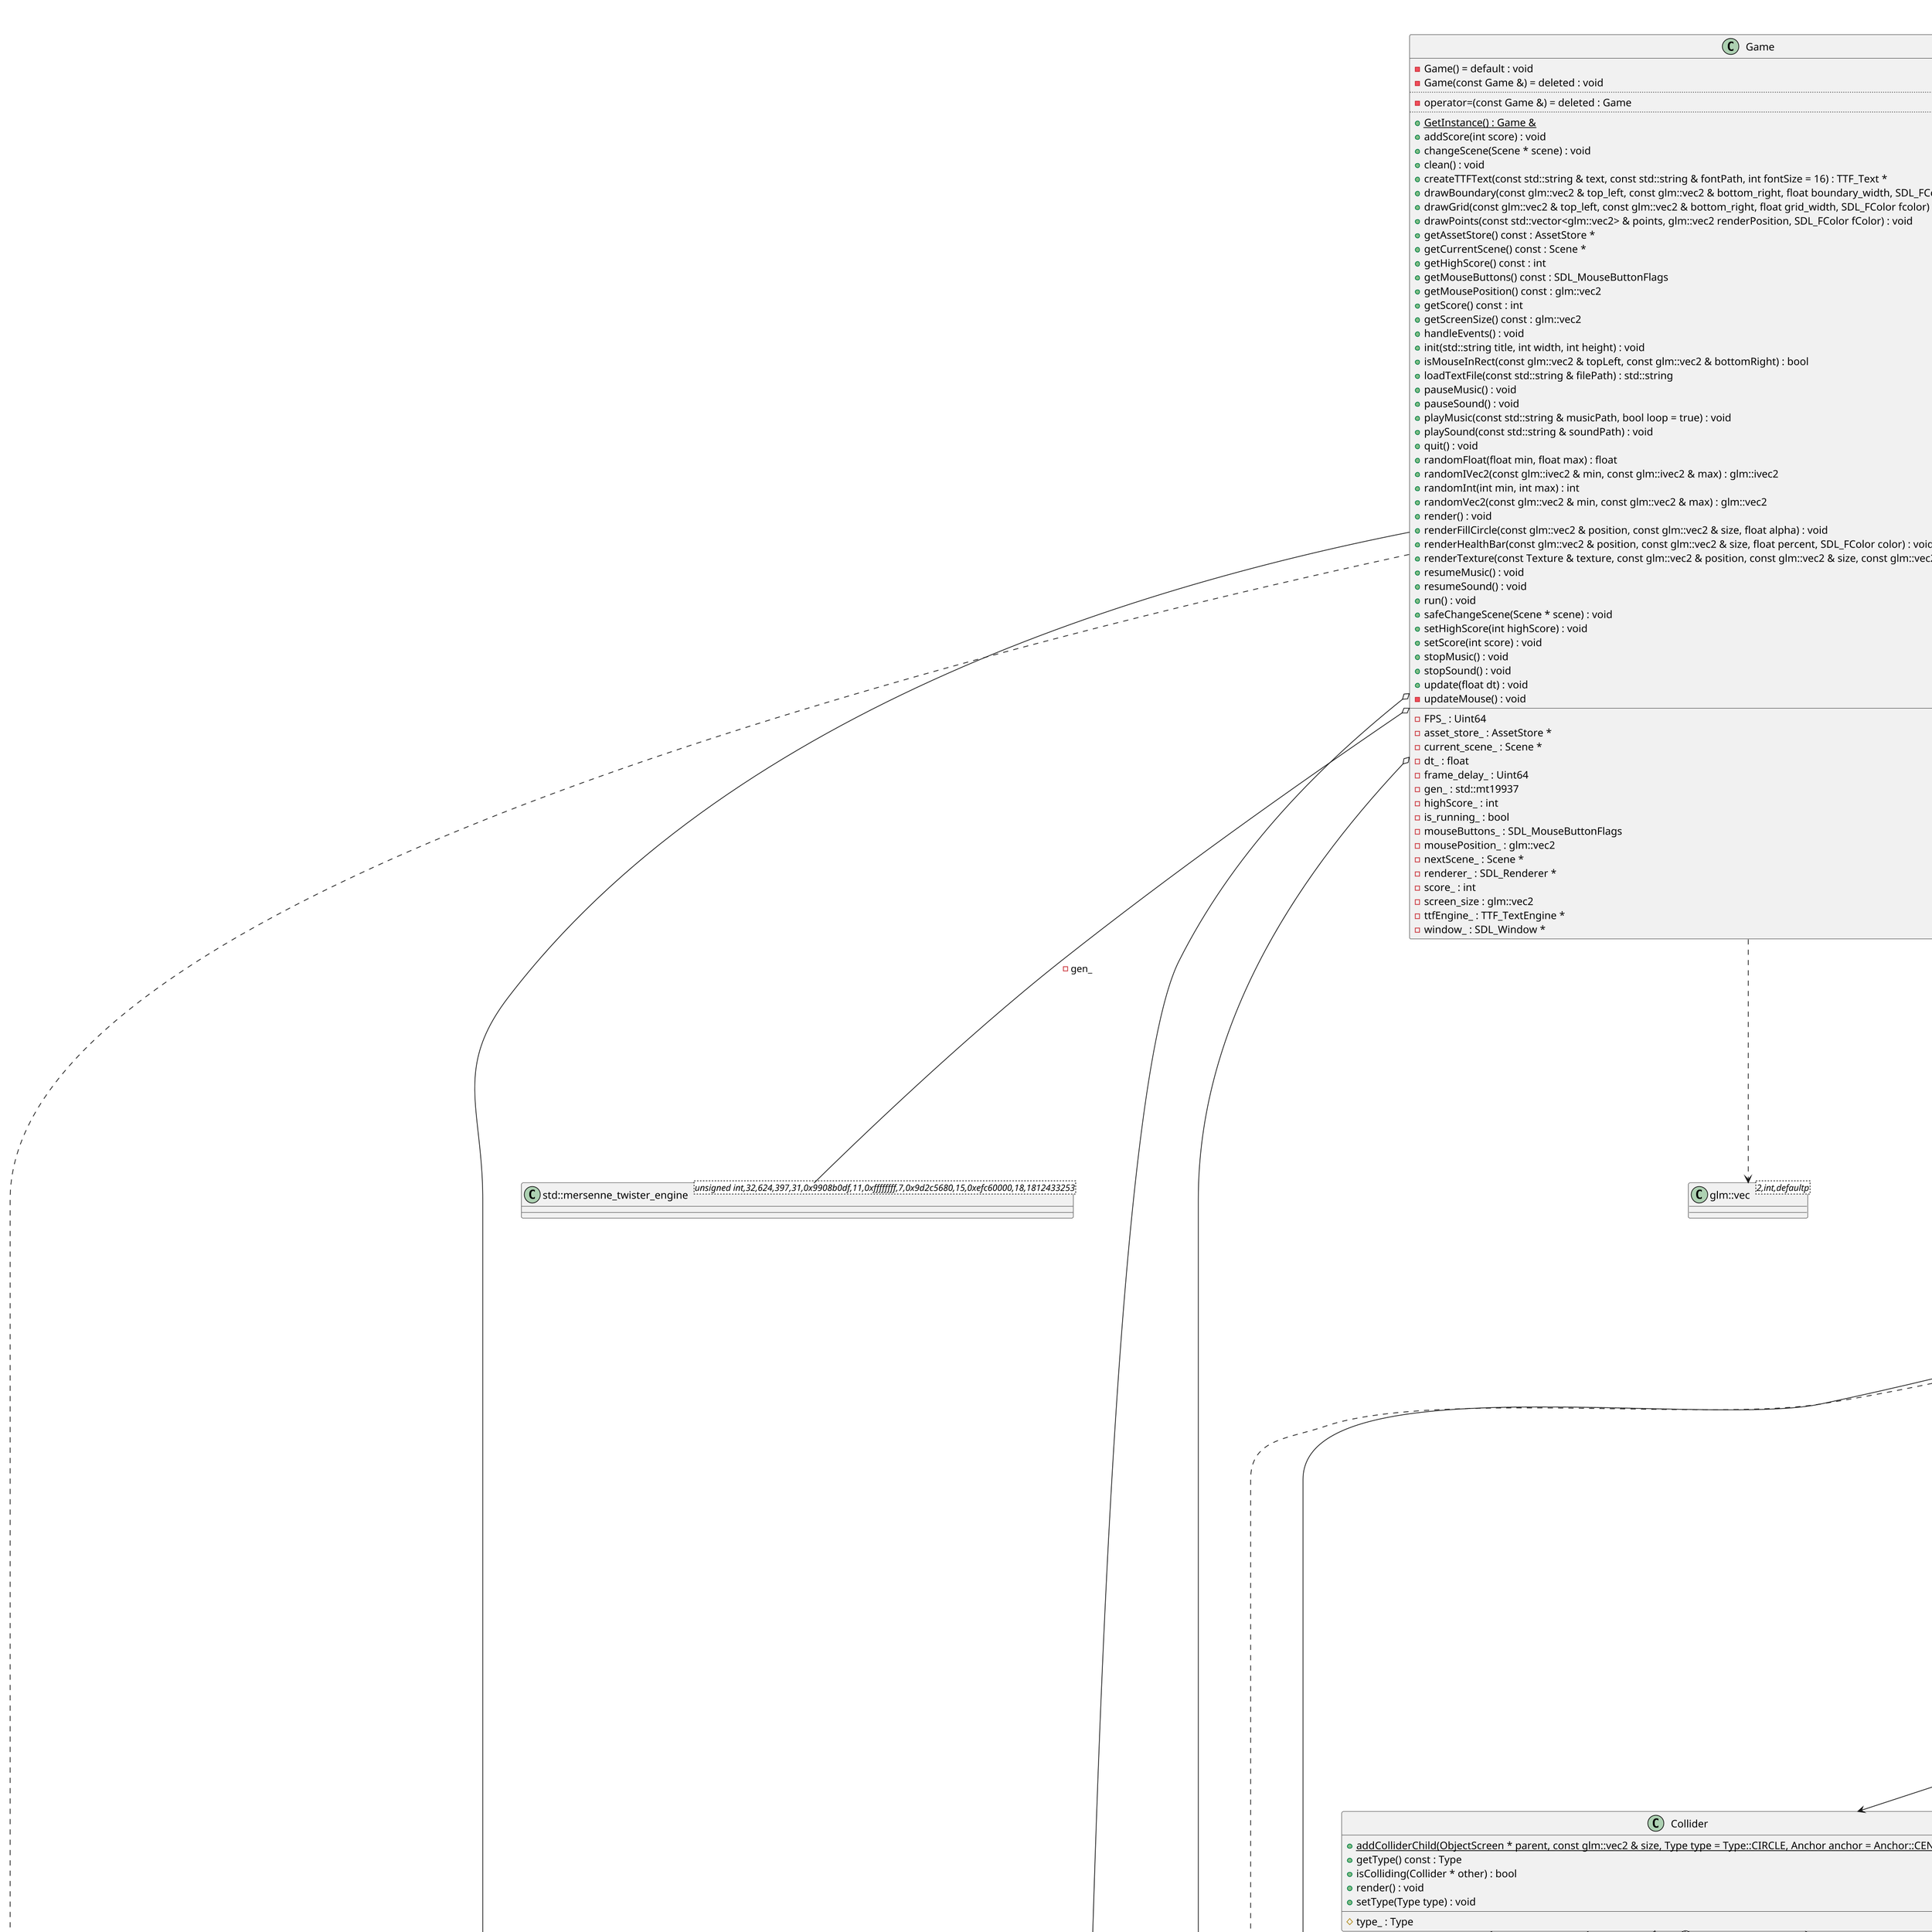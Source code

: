 @startuml
@startuml class_diagram.puml
skinparam dpi 150
title Class Diagram - ghost escape
class "std::char_traits<char>" as C_0007500688229146332176
class C_0007500688229146332176 {
__
}
class "std::allocator<char>" as C_0000465838628272370621
class C_0000465838628272370621 {
__
}
class "std::string" as C_0005016775666417918015
class C_0005016775666417918015 {
__
}
class "std::unordered_map<std::string,SDL_Texture *>" as C_0000011968990864334302
class C_0000011968990864334302 {
__
}
class "std::unordered_map<std::string,Mix_Chunk *>" as C_0013307056359240084357
class C_0013307056359240084357 {
__
}
class "std::unordered_map<std::string,Mix_Music *>" as C_0013904579895003486923
class C_0013904579895003486923 {
__
}
class "std::unordered_map<std::string,TTF_Font *>" as C_0002411295535020352241
class C_0002411295535020352241 {
__
}
class "std::vector<glm::vec<2,float,defaultp>>" as C_0016478867706980410130
class C_0016478867706980410130 {
__
}
class "std::mersenne_twister_engine<unsigned int,32,624,397,31,0x9908b0df,11,0xffffffff,7,0x9d2c5680,15,0xefc60000,18,1812433253>" as C_0003048801440335063312
class C_0003048801440335063312 {
__
}
class "std::vector<Object *>" as C_0016645037678902051208
class C_0016645037678902051208 {
__
}
class "std::vector<ObjectWorld *>" as C_0015751266116942030172
class C_0015751266116942030172 {
__
}
class "std::vector<ObjectScreen *>" as C_0004008560204300580412
class C_0004008560204300580412 {
__
}
class "glm::vec<2,float,defaultp>" as C_0007604850517176651306
class C_0007604850517176651306 {
__
}
class "glm::vec<2,int,defaultp>" as C_0008929204938186879833
class C_0008929204938186879833 {
__
}
class "AssetStore" as C_0010946736915252653556
class C_0010946736915252653556 {
+AssetStore(SDL_Renderer * renderer) : void
+~AssetStore() = default : void
..
+clean() : void
+getFont(const std::string & filePath, int fontSize) : TTF_Font *
+getMusic(const std::string & filePath) : Mix_Music *
+getSound(const std::string & filePath) : Mix_Chunk *
+getTexture(const std::string & filePath) : SDL_Texture *
+loadFont(const std::string & filePath, int fontSize) : void
+loadMusic(const std::string & filePath) : void
+loadSound(const std::string & filePath) : void
+loadTexture(const std::string & filePath) : void
__
-fonts_ : std::unordered_map<std::string,TTF_Font *>
-musics_ : std::unordered_map<std::string,Mix_Music *>
-renderer_ : SDL_Renderer *
-sounds_ : std::unordered_map<std::string,Mix_Chunk *>
-textures_ : std::unordered_map<std::string,SDL_Texture *>
}
class "Game" as C_0013071880978633431303
class C_0013071880978633431303 {
-Game() = default : void
-Game(const Game &) = deleted : void
..
-operator=(const Game &) = deleted : Game
..
{static} +GetInstance() : Game &
+addScore(int score) : void
+changeScene(Scene * scene) : void
+clean() : void
+createTTFText(const std::string & text, const std::string & fontPath, int fontSize = 16) : TTF_Text *
+drawBoundary(const glm::vec2 & top_left, const glm::vec2 & bottom_right, float boundary_width, SDL_FColor fcolor) : void
+drawGrid(const glm::vec2 & top_left, const glm::vec2 & bottom_right, float grid_width, SDL_FColor fcolor) : void
+drawPoints(const std::vector<glm::vec2> & points, glm::vec2 renderPosition, SDL_FColor fColor) : void
+getAssetStore() const : AssetStore *
+getCurrentScene() const : Scene *
+getHighScore() const : int
+getMouseButtons() const : SDL_MouseButtonFlags
+getMousePosition() const : glm::vec2
+getScore() const : int
+getScreenSize() const : glm::vec2
+handleEvents() : void
+init(std::string title, int width, int height) : void
+isMouseInRect(const glm::vec2 & topLeft, const glm::vec2 & bottomRight) : bool
+loadTextFile(const std::string & filePath) : std::string
+pauseMusic() : void
+pauseSound() : void
+playMusic(const std::string & musicPath, bool loop = true) : void
+playSound(const std::string & soundPath) : void
+quit() : void
+randomFloat(float min, float max) : float
+randomIVec2(const glm::ivec2 & min, const glm::ivec2 & max) : glm::ivec2
+randomInt(int min, int max) : int
+randomVec2(const glm::vec2 & min, const glm::vec2 & max) : glm::vec2
+render() : void
+renderFillCircle(const glm::vec2 & position, const glm::vec2 & size, float alpha) : void
+renderHealthBar(const glm::vec2 & position, const glm::vec2 & size, float percent, SDL_FColor color) : void
+renderTexture(const Texture & texture, const glm::vec2 & position, const glm::vec2 & size, const glm::vec2 & mask = glm::vec2(1.f)) : void
+resumeMusic() : void
+resumeSound() : void
+run() : void
+safeChangeScene(Scene * scene) : void
+setHighScore(int highScore) : void
+setScore(int score) : void
+stopMusic() : void
+stopSound() : void
+update(float dt) : void
-updateMouse() : void
__
-FPS_ : Uint64
-asset_store_ : AssetStore *
-current_scene_ : Scene *
-dt_ : float
-frame_delay_ : Uint64
-gen_ : std::mt19937
-highScore_ : int
-is_running_ : bool
-mouseButtons_ : SDL_MouseButtonFlags
-mousePosition_ : glm::vec2
-nextScene_ : Scene *
-renderer_ : SDL_Renderer *
-score_ : int
-screen_size : glm::vec2
-ttfEngine_ : TTF_TextEngine *
-window_ : SDL_Window *
}
enum "ObjectType" as C_0001183627799922185786
enum C_0001183627799922185786 {
NONE
OBJECT_SCREEN
OBJECT_WORLD
ENEMY
}
enum "Anchor" as C_0013762889136459662452
enum C_0013762889136459662452 {
NONE
TOP_LEFT
TOP_CENTER
TOP_RIGHT
CENTER_LEFT
CENTER
CENTER_RIGHT
BOTTOM_LEFT
BOTTOM_CENTER
BOTTOM_RIGHT
}
class "Object" as C_0008287048469554089178
class C_0008287048469554089178 {
+Object() = default : void
+~Object() = default : void
..
+addChild(Object * child) : void
+clean() : void
+getType() const : ObjectType
+handleEvents(SDL_Event & event) : bool
+init() : void
+isActive() const : bool
+isNeedRemove() const : bool
+removeChild(Object * child) : void
+render() : void
+safeAddChild(Object * child) : void
+setActive(bool active) : void
+setIsNeedRemove(bool needRemove) : void
+setType(ObjectType type) : void
+update(float deltaTime) : void
__
#children_ : std::vector<Object *>
#game_ : Game &
#isNeedRemove_ : bool
#is_active_ : bool
#objectToAdd_ : std::vector<Object *>
#type_ : ObjectType
}
class "ObjectScreen" as C_0005636473661436470598
class C_0005636473661436470598 {
+getRenderPosition() const : glm::vec2
+getWorldPosition() const : glm::vec2
+init() : void
+setRenderPosition(const glm::vec2 & position) : void
__
#render_position_ : glm::vec2
}
class "ObjectAffiliate" as C_0008545194784379918837
class C_0008545194784379918837 {
+ObjectAffiliate() = default : void
+~ObjectAffiliate() = default : void
..
+getAnchor() const : Anchor
+getOffset() const : glm::vec2
+getParent() const : ObjectScreen *
+getSize() const : glm::vec2
+setAnchor(Anchor anchor) : void
+setOffset(const glm::vec2 & offset) : void
+setOffsetByAnchor(Anchor anchor) : void
+setParent(ObjectScreen * parent) : void
+setScale(float scale) : void
+setSize(const glm::vec2 & size) : void
__
#anchor_ : Anchor
#offset_ : glm::vec2
#parent_ : ObjectScreen *
#size_ : glm::vec2
}
class "Collider" as C_0014710440344490690589
class C_0014710440344490690589 {
{static} +addColliderChild(ObjectScreen * parent, const glm::vec2 & size, Type type = Type::CIRCLE, Anchor anchor = Anchor::CENTER) : Collider *
+getType() const : Type
+isColliding(Collider * other) : bool
+render() : void
+setType(Type type) : void
__
#type_ : Type
}
enum "Collider::Type" as C_0001399864998835700515
enum C_0001399864998835700515 {
CIRCLE
RECTANGLE
}
class "ObjectWorld" as C_0004190885704642774566
class C_0004190885704642774566 {
+getCollider() const : Collider *
+getWorldPosition() const : glm::vec2
+init() : void
+setCollider(Collider * collider) : void
+setRenderPosition(const glm::vec2 & position) : void
+setWorldPosition(const glm::vec2 & position) : void
+takeDamage(float damage) : void
+update(float deltaTime) : void
__
#collider_ : Collider *
#world_position_ : glm::vec2
}
class "Actor" as C_0017898892907908295482
class C_0017898892907908295482 {
+getHealthBar() : AffiliateBar *
+getMaxSpeed() const : float
+getStats() const : Stats *
+getVelocity() const : glm::vec2
+isAlive() const : bool
+move(float deltaTime) : void
+setHealthBar(AffiliateBar * healthBar) : void
+setMaxSpeed(float max_speed) : void
+setStats(Stats * stats) : void
+setVelocity(const glm::vec2 & velocity) : void
+takeDamage(float amount) : void
+update(float delta) : void
-updateHealthBar() : void
__
#healthBar_ : AffiliateBar *
#max_speed_ : float
#stats_ : Stats *
#velocity_ : glm::vec2
}
class "Texture" as C_0002829778445906215252
class C_0002829778445906215252 {
+Texture() = default : void
+Texture(const std::string & file_path) : void
__
+angle : float
+is_flipped : bool
+src_rect : SDL_FRect
+texture : SDL_Texture *
}
class "Sprite" as C_0017555429528309779676
class C_0017555429528309779676 {
{static} +addSpriteChild(ObjectScreen * parent, const std::string & file_path, float scale = 1.f, Anchor anchor = Anchor::CENTER) : Sprite *
+getAngle() const : float
+getFlip() const : bool
+getPercentage() const : glm::vec2
+getTexture() : Texture
+isFinished() const : bool
+render() : void
+setAngle(float angle) : void
+setFinished(bool finished) : void
+setFlip(bool flip) : void
+setPercentage(const glm::vec2 & percentage) : void
+setTexture(const Texture & texture) : void
__
#isFinished_ : bool
#percentage_ : glm::vec2
#texture_ : Texture
}
class "SpriteAnimation" as C_0014035470528916335706
class C_0014035470528916335706 {
{static} +addSpriteAnimationChild(ObjectScreen * parent, const std::string & file_path, float scale = 1.f, Anchor anchor = Anchor::CENTER) : SpriteAnimation *
+getCurrentFrame() const : int
+getFPS() const : int
+getFrameTimer() const : float
+getTotalFrames() const : int
+isLoop() const : bool
+setCurrentFrame(int frame) : void
+setFPS(int fps) : void
+setFrameTimer(float timer) : void
+setLoop(bool loop) : void
+setTexture(const Texture & texture) : void
+setTotalFrames(int frames) : void
+update(float delta_time) : void
__
-current_frame_ : int
-fps_ : int
-frame_timer : float
-isLoop_ : bool
-total_frames_ : int
}
class "Timer" as C_0016540721780518084962
class C_0016540721780518084962 {
{static} +addTimerChild(Object * parent, float interval = 3.f) : Timer *
+getInterval() const : float
+getProgress() : float
+getTimer() const : float
+setInterval(float interval) : void
+setTimer(float timer) : void
+start() : void
+stop() : void
+timeOut() : bool
+update(float delta) : void
__
#interval_ : float
#timeOut_ : bool
#timer_ : float
}
class "Effect" as C_0008619206838720611444
class C_0008619206838720611444 {
{static} +addEffectChild(Object * parent, const std::string & file_path, const glm::vec2 & position = glm::vec2(0, 0), float scale = 1.f, ObjectWorld * objectWorld = nullptr) : Effect *
-checkFinished() : void
+clean() : void
+getNextObject() const : ObjectWorld *
+getSpriteAnimation() const : SpriteAnimation *
+setNextObject(ObjectWorld * nextObject) : void
+setSpriteAnimation(SpriteAnimation * animation) : void
+update(float deltaTime) : void
__
-nextObject_ : ObjectWorld *
-sprite_ : SpriteAnimation *
}
class "Weapon" as C_0009880302970961535201
class C_0009880302970961535201 {
+attack(glm::vec2 position, Spell * spell) : void
+canAttack() : bool
+getCoolDown() const : float
+getManaCost() const : float
+getParent() const : Actor *
+setCoolDown(float coolDown) : void
+setManaCost(float manaCost) : void
+setParent(Actor * parent) : void
+update(float delta) : void
__
#coolDawnTimer_ : float
#coolDown_ : float
#manaCost_ : float
#parent_ : Actor *
}
class "HUDSkill" as C_0001952515632306279839
class C_0001952515632306279839 {
{static} +addHUDSkillChild(Object * parent, const std::string & filePath, glm::vec2 & position, float scale = 1.0f, Anchor anchor = Anchor::CENTER) : HUDSkill *
+getIcon() const : Sprite *
+getPercentage() const : float
+render() : void
+setIcon(Sprite * sprite) : void
+setPercentage(float percentage) : void
__
#icon_ : Sprite *
#percentage_ : float
}
class "WeaponThunder" as C_0005704922220853903181
class C_0005704922220853903181 {
{static} +addWeaponThunderChild(Actor * parent, float coolDown, float manaCost) : WeaponThunder *
+handleEvents(SDL_Event & event) : bool
+init() : void
+update(float delta) : void
__
#hudSkill_ : HUDSkill *
}
class "Player" as C_0003692324345213718176
class C_0003692324345213718176 {
+changeState(bool moving) : void
+checkIsDead() : void
+checkState() : void
+clean() : void
+handleEvents(SDL_Event & event) : bool
+init() : void
+keyboardControl() : void
+render() : void
+syncCamera() : void
+takeDamage(float damage) : void
+update(float deltaTime) : void
__
-effect_ : Effect *
-flashTimer_ : Timer *
-is_moving_ : bool
-sprite_idle_ : SpriteAnimation *
-sprite_move_ : SpriteAnimation *
-weaponThunder_ : WeaponThunder *
}
class "Enemy" as C_0018162179630194765227
class C_0018162179630194765227 {
{static} +addEnemyChild(Object * parent, const glm::vec2 & position, Player * target) : Enemy *
+animationTarget(Player * target) : void
+attack() : void
+changeState(State state) : void
+checkState() : void
+getTarget() const : Player *
+init() : void
+remove() : void
+setTarget(Player * target) : void
+update(float deltaTime) : void
__
-currentAnimation_ : SpriteAnimation *
-currentState_ : State
-deadAnimation_ : SpriteAnimation *
-hurtAnimation_ : SpriteAnimation *
-normalAnimation_ : SpriteAnimation *
-score_ : int
-target_ : Player *
-timer_ : float
}
enum "Enemy::State" as C_0000788470208375163986
enum C_0000788470208375163986 {
NORMAL
HURT
DEAD
}
class "Scene" as C_0005375663403181666835
class C_0005375663403181666835 {
+Scene() = default : void
+~Scene() = default : void
..
+addChild(Object * child) : void
+clean() : void
+getCameraPosition() const : glm::vec2
+getScreenChildren() const : std::vector<ObjectScreen *>
+getWorldChildren() const : std::vector<ObjectWorld *>
+getWorldSize() const : glm::vec2
+handleEvents(SDL_Event & event) : bool
+init() : void
+loadData(const std::string & filePath) : void
+pause() : void
+removeChild(Object * child) : void
+render() : void
+resume() : void
+saveData(const std::string & filePath) : void
+screenToWorldPosition(const glm::vec2 & screenPosition) const : glm::vec2
+setCameraPosition(const glm::vec2 & position) : void
+setWorldSize(const glm::vec2 & size) : void
+update(float deltaTime) : void
+worldToScreenPosition(const glm::vec2 & worldPosition) const : glm::vec2
__
#camera_position_ : glm::vec2
#children_screen_ : std::vector<ObjectScreen *>
#children_world_ : std::vector<ObjectWorld *>
#isPause_ : bool
#world_size_ : glm::vec2
}
class "Stats" as C_0012548018207006845868
class C_0012548018207006845868 {
{static} +addStatsChild(Actor * parent, float maxHealth = 100.0f, float maxMana = 100.0f, float damage = 40.0f, float manaRegen = 10.0f) : Stats *
+canUseMana(float amount) const : bool
+getDamage() const : float
+getHealth() const : float
+getMana() const : float
+getManaRegen() const : float
+getMaxHealth() const : float
+getMaxMana() const : float
+getParent() const : Actor *
+isAlive() const : bool
+isInvincible() const : bool
+regenMana(float deltaTime) : void
+setAlive(bool isAlive) : void
+setDamage(float damage) : void
+setHealth(float health) : void
+setInvincible(bool isInvincible) : void
+setMana(float mana) : void
+setManaRegen(float manaRegen) : void
+setMaxHealth(float maxHealth) : void
+setMaxMana(float maxMana) : void
+setParent(Actor * parent) : void
+takeDamage(float amount) : void
+update(float deltaTime) : void
+useMana(float amount) : void
__
#damage_ : float
#health_ : float
#invincibilityTime_ : float
#invincibilityTimer_ : float
#isAlive_ : bool
#isInvincible_ : bool
#manaRegen_ : float
#mana_ : float
#maxHealth_ : float
#maxMana_ : float
#parent_ : Actor *
}
class "AffiliateBar" as C_0003716471616022150545
class C_0003716471616022150545 {
{static} +addAffiliateBarChild(ObjectScreen * parent, glm::vec2 size, Anchor anchor = Anchor::CENTER) : AffiliateBar *
+getColorHigh() const : SDL_FColor
+getColorLow() const : SDL_FColor
+getColorMiddle() const : SDL_FColor
+getPercentage() const : float
+render() : void
+setColorHigh(SDL_FColor color) : void
+setColorLow(SDL_FColor color) : void
+setColorMiddle(SDL_FColor color) : void
+setPercentage(float percentage) : void
__
#colorHigh_ : SDL_FColor
#colorLow_ : SDL_FColor
#colorMiddle_ : SDL_FColor
#percentage_ : float
}
class "Spell" as C_0016296661116101139689
class C_0016296661116101139689 {
{static} +addSpellChild(Object * parent, const std::string & filePath, glm::vec2 position, float damage, float scale = 1.f, Anchor anchor = Anchor::CENTER) : Spell *
-attack() const : void
+getDamage() const : float
+getSpriteAnimation() const : SpriteAnimation *
+setDamage(float damage) : void
+setSpriteAnimation(SpriteAnimation * animation) : void
+update(float deltaTime) : void
__
#damage_ : float
#spriteAnimation_ : SpriteAnimation *
}
class "TextLabel" as C_0000087236457220292404
class C_0000087236457220292404 {
{static} +addTextLabelChild(ObjectScreen * parent, const std::string & text, const std::string & fontPath, int fontSize, Anchor anchor = Anchor::CENTER) : TextLabel *
+clean() : void
+getText() const : std::string
+render() : void
+setFont(const std::string & fontPath, int fontSize) : void
+setFontPath(const std::string & fontPath) : void
+setFontSize(int fontSize) : void
+setText(const std::string & text) : void
-updateSize() : void
__
#fontPath_ : std::string
#fontSize_ : int
#ttfText_ : TTF_Text *
}
class "Spawner" as C_0002808359341548456591
class C_0002808359341548456591 {
+getInterval() const : float
+getNum() const : int
+getTarget() const : Player *
+getTimer() const : float
+setInterval(float interval) : void
+setNum(int num) : void
+setTarget(Player * target) : void
+setTimer(float timer) : void
+update(float delta) : void
__
#interval_ : float
#num_ : int
#target_ : Player *
#timer_ : float
}
class "UIMouse" as C_0007001421234292613054
class C_0007001421234292613054 {
{static} +addUIMouseChild(Object * parent, const std::string & filePath1, const std::string & filePath2, float scale = 1.f, Anchor anchor = Anchor::CENTER) : UIMouse *
+getSprite1() const : Sprite *
+getSprite2() const : Sprite *
+setSprite1(Sprite * sprite) : void
+setSprite2(Sprite * sprite) : void
+update(float delta) : void
__
#sprite1_ : Sprite *
#sprite2_ : Sprite *
#timer_ : float
}
class "HUDStats" as C_0009435402263069789949
class C_0009435402263069789949 {
{static} +addHUDStatsChild(Object * parent, Actor * target, glm::vec2 renderPosition) : HUDStats *
+getHealthBar() const : Sprite *
+getHealthBarBg() const : Sprite *
+getHealthIcon() const : Sprite *
+getHealthPercentage() const : float
+getManaBar() const : Sprite *
+getManaBarBg() const : Sprite *
+getManaIcon() const : Sprite *
+getManaPercentage() const : float
+getTarget() const : Actor *
+init() : void
+setHealthPercentage(float healthPercentage) : void
+setManaPercentage(float manaPercentage) : void
+setTarget(Actor * target) : void
+update(float delta) : void
-updateHealthBar() : void
-updateManaBar() : void
__
#healthBarBg_ : Sprite *
#healthBar_ : Sprite *
#healthIcon_ : Sprite *
#healthPercentage_ : float
#manaBarBg_ : Sprite *
#manaBar_ : Sprite *
#manaIcon_ : Sprite *
#manaPercentage_ : float
#target_ : Actor *
}
class "HUDText" as C_0008646296628421776693
class C_0008646296628421776693 {
{static} +addHUDTextChild(Object * parent, const std::string & text, glm::vec2 renderPosition, glm::vec2 size, const std::string & fontPath = "assets/font/VonwaonBitmap-16px.ttf", int fontSize = 32, const std::string & bgPath = "assets/UI/Textfield_01.png", Anchor anchor = Anchor::CENTER) : HUDText *
+getSpriteBg() const : Sprite *
+getText() const : std::string
+getTextLabel() const : TextLabel *
+setBackground(const std::string & filePath) : void
+setBgSizeByText(float margin = 50.f) : void
+setSize(const glm::vec2 & size) : void
+setSpriteBg(Sprite * sprite) : void
+setText(const std::string & text) : void
+setTextLabel(TextLabel * textLabel) : void
__
#size_ : glm::vec2
#spriteBg_ : Sprite *
#textLabel_ : TextLabel *
}
class "HUDButton" as C_0012972831500856678694
class C_0012972831500856678694 {
{static} +addHUDButtonChild(Object * parent, glm::vec2 renderPosition, const std::string & filePath1, const std::string & filePath2, const std::string & filePath3, float scale = 1.f, Anchor anchor = Anchor::CENTER) : HUDButton *
+checkHover() : void
+checkState() : void
+getIsHover() const : bool
+getIsPress() const : bool
+getIsTrigger() : bool
+getSpriteHover() const : Sprite *
+getSpriteNormal() const : Sprite *
+getSpritePress() const : Sprite *
+handleEvents(SDL_Event & event) : bool
+setIsHover(bool isHover) : void
+setIsPress(bool isPress) : void
+setIsTrigger(bool isTrigger) : void
+setScale(float scale) : void
+update(float delta) : void
__
#isHover_ : bool
#isPress_ : bool
#isTrigger_ : bool
#spriteHover_ : Sprite *
#spriteNormal_ : Sprite *
#spritePress_ : Sprite *
}
class "SceneMain" as C_0018111613789678437570
class C_0018111613789678437570 {
+SceneMain() = default : void
+~SceneMain() = default : void
..
-checkButtonBack() : void
-checkButtonPause() : void
-checkButtonRestart() : void
-checkEndTimer() : void
-checkSlowDown(float & delta) : void
+clean() : void
+handleEvents(SDL_Event & event) : bool
+init() : void
+render() : void
-renderBackground() : void
+saveData(const std::string & filePath) : void
+update(float deltaTime) : void
-updateScore() : void
__
-buttonBack_ : HUDButton *
-buttonPause_ : HUDButton *
-buttonRestart_ : HUDButton *
-endTimer_ : Timer *
-hudStats_ : HUDStats *
-hudTextScore_ : HUDText *
-player_ : Player *
-spawner_ : Spawner *
-uiMouse_ : UIMouse *
}
class "SceneTitle" as C_0013345201068409400195
class C_0013345201068409400195 {
-checkButtonCredits() : void
-checkButtonQuit() : void
-checkButtonStart() : void
+clean() : void
+handleEvents(SDL_Event & event) : bool
+init() : void
+loadData(const std::string & filePath) : void
+render() : void
-renderBackground() : void
+update(float delta) : void
-updateColor() : void
__
#boundaryColor_ : SDL_FColor
#buttonCredits_ : HUDButton *
#buttonQuit_ : HUDButton *
#buttonStart_ : HUDButton *
#colorTimer_ : float
#creditsText_ : HUDText *
#uiMouse_ : UIMouse *
}
class "BgStar" as C_0015539915825680646582
class C_0015539915825680646582 {
{static} +addBgStarChild(Object * parent, int num, float scaleFar, float scaleMid, float scaleNear) : BgStar *
+getScaleFar() const : float
+getScaleMid() const : float
+getScaleNear() const : float
+render() : void
+setScaleFar(float scale) : void
+setScaleMid(float scale) : void
+setScaleNear(float scale) : void
+update(float delta) : void
__
#colorFar_ : SDL_FColor
#colorMid_ : SDL_FColor
#colorNear_ : SDL_FColor
#num_ : int
#scaleFar_ : float
#scaleMid_ : float
#scaleNear_ : float
#starFar_ : std::vector<glm::vec2>
#starMid_ : std::vector<glm::vec2>
#starNear_ : std::vector<glm::vec2>
#timer_ : float
}
C_0005016775666417918015 ..> C_0007500688229146332176
C_0005016775666417918015 ..> C_0000465838628272370621
C_0000011968990864334302 ..> C_0005016775666417918015
C_0013307056359240084357 ..> C_0005016775666417918015
C_0013904579895003486923 ..> C_0005016775666417918015
C_0002411295535020352241 ..> C_0005016775666417918015
C_0016478867706980410130 ..> C_0007604850517176651306
C_0016645037678902051208 ..> C_0008287048469554089178
C_0015751266116942030172 ..> C_0004190885704642774566
C_0004008560204300580412 ..> C_0005636473661436470598
C_0010946736915252653556 ..> C_0005016775666417918015
C_0010946736915252653556 o-- C_0000011968990864334302 : -textures_
C_0010946736915252653556 o-- C_0013307056359240084357 : -sounds_
C_0010946736915252653556 o-- C_0013904579895003486923 : -musics_
C_0010946736915252653556 o-- C_0002411295535020352241 : -fonts_
C_0013071880978633431303 ..> C_0005016775666417918015
C_0013071880978633431303 ..> C_0008929204938186879833
C_0013071880978633431303 ..> C_0002829778445906215252
C_0013071880978633431303 ..> C_0016478867706980410130
C_0013071880978633431303 o-- C_0007604850517176651306 : -screen_size
C_0013071880978633431303 --> C_0005375663403181666835 : -current_scene_
C_0013071880978633431303 --> C_0005375663403181666835 : -nextScene_
C_0013071880978633431303 o-- C_0007604850517176651306 : -mousePosition_
C_0013071880978633431303 o-- C_0003048801440335063312 : -gen_
C_0013071880978633431303 --> C_0010946736915252653556 : -asset_store_
C_0008287048469554089178 --> C_0013071880978633431303 : #game_
C_0008287048469554089178 o-- C_0001183627799922185786 : #type_
C_0008287048469554089178 o-- C_0016645037678902051208 : #children_
C_0008287048469554089178 o-- C_0016645037678902051208 : #objectToAdd_
C_0005636473661436470598 o-- C_0007604850517176651306 : #render_position_
C_0008287048469554089178 <|-- C_0005636473661436470598
C_0008545194784379918837 --> C_0005636473661436470598 : #parent_
C_0008545194784379918837 o-- C_0007604850517176651306 : #offset_
C_0008545194784379918837 o-- C_0007604850517176651306 : #size_
C_0008545194784379918837 o-- C_0013762889136459662452 : #anchor_
C_0008287048469554089178 <|-- C_0008545194784379918837
C_0014710440344490690589 ..> C_0005636473661436470598
C_0014710440344490690589 ..> C_0007604850517176651306
C_0014710440344490690589 ..> C_0013762889136459662452
C_0014710440344490690589 o-- C_0001399864998835700515 : #type_
C_0014710440344490690589 <.. C_0016296661116101139689 : +<<friend>>
C_0008545194784379918837 <|-- C_0014710440344490690589
C_0001399864998835700515 --+ C_0014710440344490690589
C_0004190885704642774566 o-- C_0007604850517176651306 : #world_position_
C_0004190885704642774566 --> C_0014710440344490690589 : #collider_
C_0005636473661436470598 <|-- C_0004190885704642774566
C_0017898892907908295482 o-- C_0007604850517176651306 : #velocity_
C_0017898892907908295482 --> C_0012548018207006845868 : #stats_
C_0017898892907908295482 --> C_0003716471616022150545 : #healthBar_
C_0004190885704642774566 <|-- C_0017898892907908295482
C_0002829778445906215252 ..> C_0005016775666417918015
C_0017555429528309779676 ..> C_0005636473661436470598
C_0017555429528309779676 ..> C_0005016775666417918015
C_0017555429528309779676 ..> C_0013762889136459662452
C_0017555429528309779676 o-- C_0002829778445906215252 : #texture_
C_0017555429528309779676 o-- C_0007604850517176651306 : #percentage_
C_0008545194784379918837 <|-- C_0017555429528309779676
C_0014035470528916335706 ..> C_0005636473661436470598
C_0014035470528916335706 ..> C_0005016775666417918015
C_0014035470528916335706 ..> C_0013762889136459662452
C_0014035470528916335706 ..> C_0002829778445906215252
C_0017555429528309779676 <|-- C_0014035470528916335706
C_0008287048469554089178 <|-- C_0016540721780518084962
C_0008619206838720611444 ..> C_0008287048469554089178
C_0008619206838720611444 ..> C_0005016775666417918015
C_0008619206838720611444 ..> C_0007604850517176651306
C_0008619206838720611444 --> C_0014035470528916335706 : -sprite_
C_0008619206838720611444 --> C_0004190885704642774566 : -nextObject_
C_0004190885704642774566 <|-- C_0008619206838720611444
C_0009880302970961535201 ..> C_0007604850517176651306
C_0009880302970961535201 ..> C_0016296661116101139689
C_0009880302970961535201 --> C_0017898892907908295482 : #parent_
C_0008287048469554089178 <|-- C_0009880302970961535201
C_0001952515632306279839 ..> C_0008287048469554089178
C_0001952515632306279839 ..> C_0005016775666417918015
C_0001952515632306279839 ..> C_0007604850517176651306
C_0001952515632306279839 ..> C_0013762889136459662452
C_0001952515632306279839 --> C_0017555429528309779676 : #icon_
C_0005636473661436470598 <|-- C_0001952515632306279839
C_0005704922220853903181 ..> C_0017898892907908295482
C_0005704922220853903181 --> C_0001952515632306279839 : #hudSkill_
C_0009880302970961535201 <|-- C_0005704922220853903181
C_0003692324345213718176 --> C_0014035470528916335706 : -sprite_idle_
C_0003692324345213718176 --> C_0014035470528916335706 : -sprite_move_
C_0003692324345213718176 --> C_0008619206838720611444 : -effect_
C_0003692324345213718176 --> C_0005704922220853903181 : -weaponThunder_
C_0003692324345213718176 --> C_0016540721780518084962 : -flashTimer_
C_0017898892907908295482 <|-- C_0003692324345213718176
C_0018162179630194765227 ..> C_0008287048469554089178
C_0018162179630194765227 ..> C_0007604850517176651306
C_0018162179630194765227 --> C_0003692324345213718176 : -target_
C_0018162179630194765227 --> C_0014035470528916335706 : -currentAnimation_
C_0018162179630194765227 --> C_0014035470528916335706 : -normalAnimation_
C_0018162179630194765227 --> C_0014035470528916335706 : -hurtAnimation_
C_0018162179630194765227 --> C_0014035470528916335706 : -deadAnimation_
C_0018162179630194765227 o-- C_0000788470208375163986 : -currentState_
C_0017898892907908295482 <|-- C_0018162179630194765227
C_0000788470208375163986 --+ C_0018162179630194765227
C_0005375663403181666835 ..> C_0005016775666417918015
C_0005375663403181666835 ..> C_0004190885704642774566
C_0005375663403181666835 ..> C_0005636473661436470598
C_0005375663403181666835 o-- C_0007604850517176651306 : #camera_position_
C_0005375663403181666835 o-- C_0007604850517176651306 : #world_size_
C_0005375663403181666835 o-- C_0015751266116942030172 : #children_world_
C_0005375663403181666835 o-- C_0004008560204300580412 : #children_screen_
C_0008287048469554089178 <|-- C_0005375663403181666835
C_0012548018207006845868 --> C_0017898892907908295482 : #parent_
C_0008287048469554089178 <|-- C_0012548018207006845868
C_0003716471616022150545 ..> C_0005636473661436470598
C_0003716471616022150545 ..> C_0007604850517176651306
C_0003716471616022150545 ..> C_0013762889136459662452
C_0008545194784379918837 <|-- C_0003716471616022150545
C_0016296661116101139689 ..> C_0008287048469554089178
C_0016296661116101139689 ..> C_0005016775666417918015
C_0016296661116101139689 ..> C_0007604850517176651306
C_0016296661116101139689 ..> C_0013762889136459662452
C_0016296661116101139689 --> C_0014035470528916335706 : #spriteAnimation_
C_0004190885704642774566 <|-- C_0016296661116101139689
C_0000087236457220292404 ..> C_0005636473661436470598
C_0000087236457220292404 ..> C_0013762889136459662452
C_0000087236457220292404 o-- C_0005016775666417918015 : #fontPath_
C_0008545194784379918837 <|-- C_0000087236457220292404
C_0002808359341548456591 --> C_0003692324345213718176 : #target_
C_0008287048469554089178 <|-- C_0002808359341548456591
C_0007001421234292613054 ..> C_0008287048469554089178
C_0007001421234292613054 ..> C_0005016775666417918015
C_0007001421234292613054 ..> C_0013762889136459662452
C_0007001421234292613054 --> C_0017555429528309779676 : #sprite1_
C_0007001421234292613054 --> C_0017555429528309779676 : #sprite2_
C_0005636473661436470598 <|-- C_0007001421234292613054
C_0009435402263069789949 ..> C_0008287048469554089178
C_0009435402263069789949 ..> C_0007604850517176651306
C_0009435402263069789949 --> C_0017898892907908295482 : #target_
C_0009435402263069789949 --> C_0017555429528309779676 : #healthBar_
C_0009435402263069789949 --> C_0017555429528309779676 : #healthBarBg_
C_0009435402263069789949 --> C_0017555429528309779676 : #healthIcon_
C_0009435402263069789949 --> C_0017555429528309779676 : #manaBar_
C_0009435402263069789949 --> C_0017555429528309779676 : #manaBarBg_
C_0009435402263069789949 --> C_0017555429528309779676 : #manaIcon_
C_0005636473661436470598 <|-- C_0009435402263069789949
C_0008646296628421776693 ..> C_0008287048469554089178
C_0008646296628421776693 ..> C_0005016775666417918015
C_0008646296628421776693 ..> C_0013762889136459662452
C_0008646296628421776693 --> C_0000087236457220292404 : #textLabel_
C_0008646296628421776693 --> C_0017555429528309779676 : #spriteBg_
C_0008646296628421776693 o-- C_0007604850517176651306 : #size_
C_0005636473661436470598 <|-- C_0008646296628421776693
C_0012972831500856678694 ..> C_0008287048469554089178
C_0012972831500856678694 ..> C_0007604850517176651306
C_0012972831500856678694 ..> C_0005016775666417918015
C_0012972831500856678694 ..> C_0013762889136459662452
C_0012972831500856678694 --> C_0017555429528309779676 : #spriteNormal_
C_0012972831500856678694 --> C_0017555429528309779676 : #spriteHover_
C_0012972831500856678694 --> C_0017555429528309779676 : #spritePress_
C_0005636473661436470598 <|-- C_0012972831500856678694
C_0018111613789678437570 ..> C_0005016775666417918015
C_0018111613789678437570 --> C_0003692324345213718176 : -player_
C_0018111613789678437570 --> C_0002808359341548456591 : -spawner_
C_0018111613789678437570 --> C_0007001421234292613054 : -uiMouse_
C_0018111613789678437570 --> C_0009435402263069789949 : -hudStats_
C_0018111613789678437570 --> C_0008646296628421776693 : -hudTextScore_
C_0018111613789678437570 --> C_0012972831500856678694 : -buttonPause_
C_0018111613789678437570 --> C_0012972831500856678694 : -buttonRestart_
C_0018111613789678437570 --> C_0012972831500856678694 : -buttonBack_
C_0018111613789678437570 --> C_0016540721780518084962 : -endTimer_
C_0005375663403181666835 <|-- C_0018111613789678437570
C_0013345201068409400195 ..> C_0005016775666417918015
C_0013345201068409400195 --> C_0012972831500856678694 : #buttonStart_
C_0013345201068409400195 --> C_0012972831500856678694 : #buttonCredits_
C_0013345201068409400195 --> C_0012972831500856678694 : #buttonQuit_
C_0013345201068409400195 --> C_0008646296628421776693 : #creditsText_
C_0013345201068409400195 --> C_0007001421234292613054 : #uiMouse_
C_0005375663403181666835 <|-- C_0013345201068409400195
C_0015539915825680646582 o-- C_0016478867706980410130 : #starFar_
C_0015539915825680646582 o-- C_0016478867706980410130 : #starMid_
C_0015539915825680646582 o-- C_0016478867706980410130 : #starNear_
C_0008287048469554089178 <|-- C_0015539915825680646582

'Generated with clang-uml, version 0.6.2
'LLVM version clang version 20.1.7 (https://github.com/llvm/llvm-project.git 6146a88f60492b520a36f8f8f3231e15f3cc6082)
@enduml
